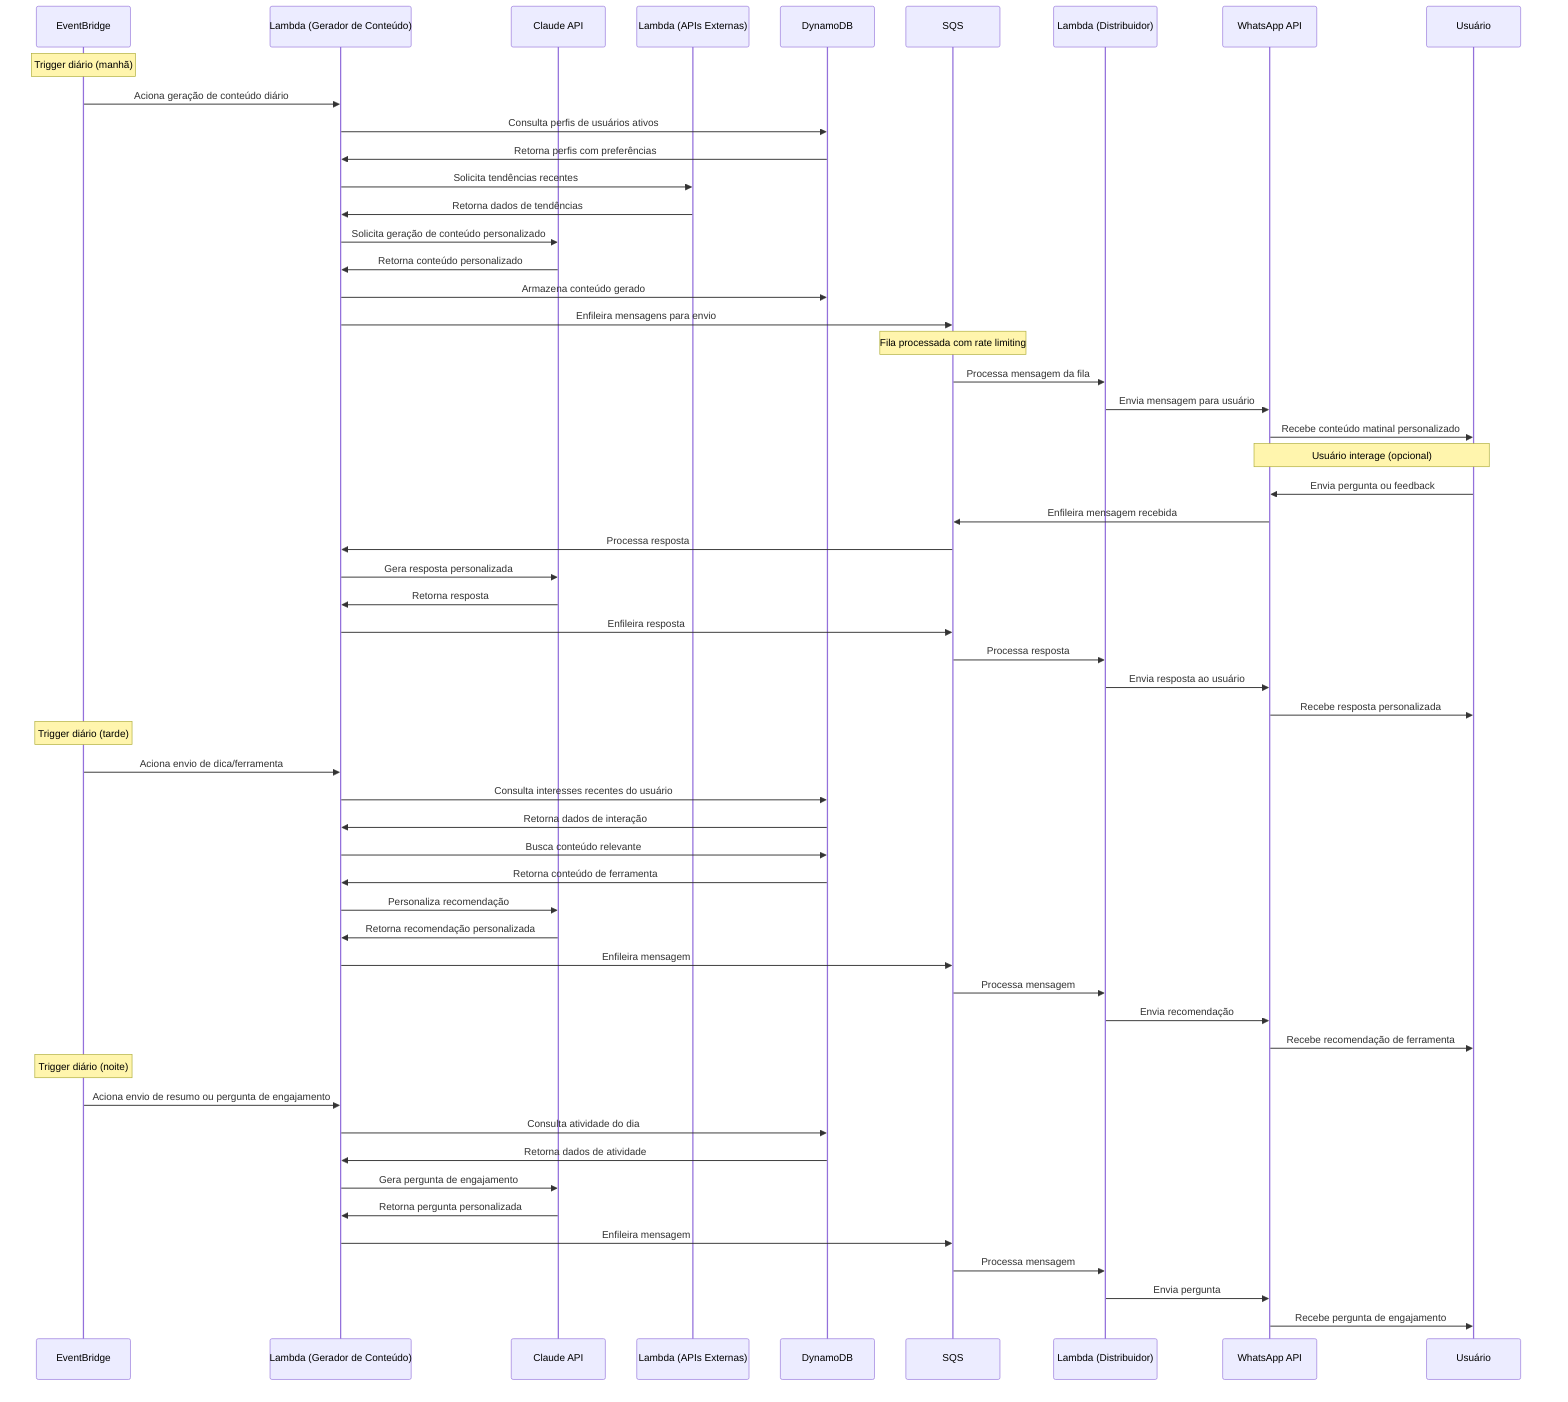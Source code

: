 sequenceDiagram
    participant E as EventBridge
    participant G as Lambda (Gerador de Conteúdo)
    participant C as Claude API
    participant N as Lambda (APIs Externas)
    participant D as DynamoDB
    participant S as SQS
    participant P as Lambda (Distribuidor)
    participant W as WhatsApp API
    participant U as Usuário
    
    Note over E: Trigger diário (manhã)
    
    E->>G: Aciona geração de conteúdo diário
    G->>D: Consulta perfis de usuários ativos
    D->>G: Retorna perfis com preferências
    G->>N: Solicita tendências recentes
    N->>G: Retorna dados de tendências
    G->>C: Solicita geração de conteúdo personalizado
    C->>G: Retorna conteúdo personalizado
    G->>D: Armazena conteúdo gerado
    G->>S: Enfileira mensagens para envio
    
    Note over S: Fila processada com rate limiting
    
    S->>P: Processa mensagem da fila
    P->>W: Envia mensagem para usuário
    W->>U: Recebe conteúdo matinal personalizado
    
    Note over U,W: Usuário interage (opcional)
    
    U->>W: Envia pergunta ou feedback
    W->>S: Enfileira mensagem recebida
    S->>G: Processa resposta
    G->>C: Gera resposta personalizada
    C->>G: Retorna resposta
    G->>S: Enfileira resposta
    S->>P: Processa resposta
    P->>W: Envia resposta ao usuário
    W->>U: Recebe resposta personalizada
    
    Note over E: Trigger diário (tarde)
    
    E->>G: Aciona envio de dica/ferramenta
    G->>D: Consulta interesses recentes do usuário
    D->>G: Retorna dados de interação
    G->>D: Busca conteúdo relevante
    D->>G: Retorna conteúdo de ferramenta
    G->>C: Personaliza recomendação
    C->>G: Retorna recomendação personalizada
    G->>S: Enfileira mensagem
    S->>P: Processa mensagem
    P->>W: Envia recomendação
    W->>U: Recebe recomendação de ferramenta
    
    Note over E: Trigger diário (noite)
    
    E->>G: Aciona envio de resumo ou pergunta de engajamento
    G->>D: Consulta atividade do dia
    D->>G: Retorna dados de atividade
    G->>C: Gera pergunta de engajamento
    C->>G: Retorna pergunta personalizada
    G->>S: Enfileira mensagem
    S->>P: Processa mensagem
    P->>W: Envia pergunta
    W->>U: Recebe pergunta de engajamento